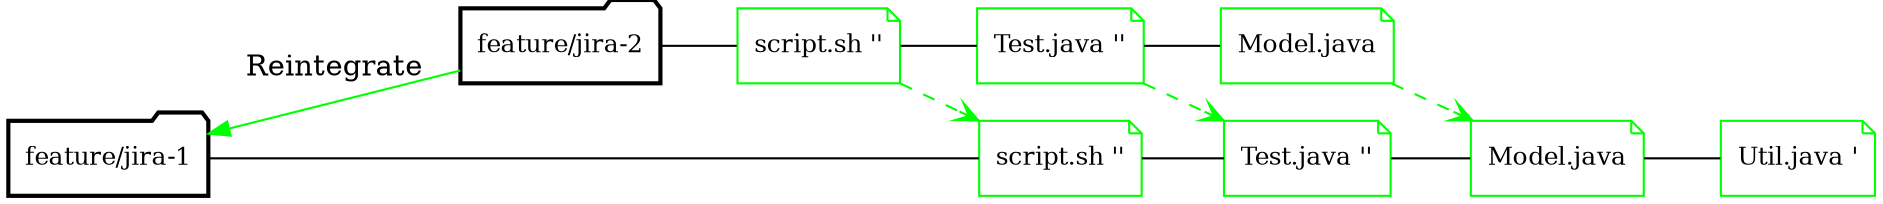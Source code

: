 digraph svn_reintegrate {
        rankdir="LR";
        bgcolor="transparent";

        node[width=0.5,height=0.5, shape=folder,fontsize=12.0];
        "feature_1"[label="feature/jira-1",group="feature_1",style="bold"];
        "feature_2"[label="feature/jira-2",group="feature_2",style="bold"];

        node[width=0.5,height=0.5, shape=note,fontsize=12.0];
        "file__1"[label="script.sh ''",group="feature_1",color="green"]
        "file__2"[label="Test.java ''",group="feature_1",color="green"]
        "file__3"[label="Model.java",group="feature_1",color="green"]
        "file__4"[label="Util.java '",group="feature_1",color="green"]
        "file___1"[label="script.sh ''",group="feature_2",color="green"]
        "file___2"[label="Test.java ''",group="feature_2",color="green"]
        "file___3"[label="Model.java",group="feature_2",color="green"]

        edge[weight=2,arrowhead=open,dir="back"];
        "feature_1" -> "feature_2"[label="Reintegrate",color="green"];

        edge[weight=2,arrowhead=none,dir="forward"];
        "feature_1" -> "file__1";
        "feature_2" -> "file___1";

        edge[weight=2,arrowhead=none,dir="forward"];
        "file__1" -> "file__2";
        "file__2" -> "file__3";
        "file__3" -> "file__4";
        "file___1" -> "file___2";
        "file___2" -> "file___3";

        edge[weight=2,arrowhead=open,style="dashed",color="green"];
        "file___1" -> "file__1"
        "file___2" -> "file__2"
        "file___3" -> "file__3"
}